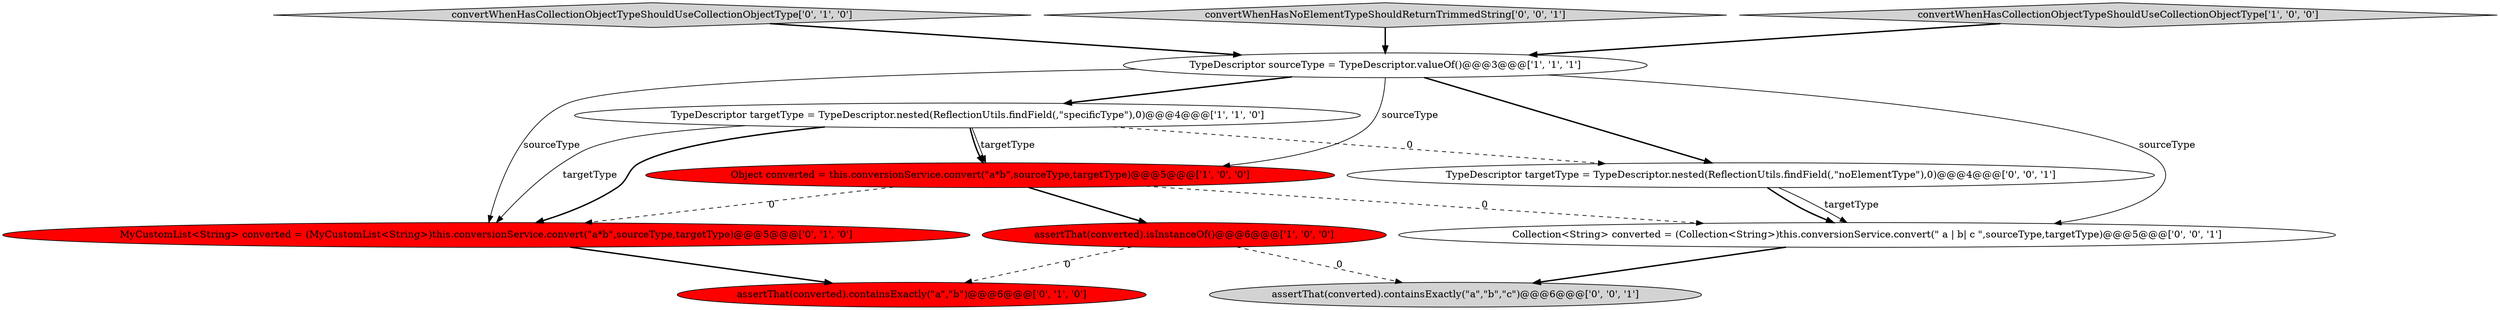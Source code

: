 digraph {
6 [style = filled, label = "assertThat(converted).containsExactly(\"a\",\"b\")@@@6@@@['0', '1', '0']", fillcolor = red, shape = ellipse image = "AAA1AAABBB2BBB"];
5 [style = filled, label = "convertWhenHasCollectionObjectTypeShouldUseCollectionObjectType['0', '1', '0']", fillcolor = lightgray, shape = diamond image = "AAA0AAABBB2BBB"];
2 [style = filled, label = "assertThat(converted).isInstanceOf()@@@6@@@['1', '0', '0']", fillcolor = red, shape = ellipse image = "AAA1AAABBB1BBB"];
0 [style = filled, label = "TypeDescriptor sourceType = TypeDescriptor.valueOf()@@@3@@@['1', '1', '1']", fillcolor = white, shape = ellipse image = "AAA0AAABBB1BBB"];
1 [style = filled, label = "Object converted = this.conversionService.convert(\"a*b\",sourceType,targetType)@@@5@@@['1', '0', '0']", fillcolor = red, shape = ellipse image = "AAA1AAABBB1BBB"];
8 [style = filled, label = "assertThat(converted).containsExactly(\"a\",\"b\",\"c\")@@@6@@@['0', '0', '1']", fillcolor = lightgray, shape = ellipse image = "AAA0AAABBB3BBB"];
7 [style = filled, label = "MyCustomList<String> converted = (MyCustomList<String>)this.conversionService.convert(\"a*b\",sourceType,targetType)@@@5@@@['0', '1', '0']", fillcolor = red, shape = ellipse image = "AAA1AAABBB2BBB"];
4 [style = filled, label = "TypeDescriptor targetType = TypeDescriptor.nested(ReflectionUtils.findField(,\"specificType\"),0)@@@4@@@['1', '1', '0']", fillcolor = white, shape = ellipse image = "AAA0AAABBB1BBB"];
9 [style = filled, label = "convertWhenHasNoElementTypeShouldReturnTrimmedString['0', '0', '1']", fillcolor = lightgray, shape = diamond image = "AAA0AAABBB3BBB"];
3 [style = filled, label = "convertWhenHasCollectionObjectTypeShouldUseCollectionObjectType['1', '0', '0']", fillcolor = lightgray, shape = diamond image = "AAA0AAABBB1BBB"];
10 [style = filled, label = "Collection<String> converted = (Collection<String>)this.conversionService.convert(\" a | b| c \",sourceType,targetType)@@@5@@@['0', '0', '1']", fillcolor = white, shape = ellipse image = "AAA0AAABBB3BBB"];
11 [style = filled, label = "TypeDescriptor targetType = TypeDescriptor.nested(ReflectionUtils.findField(,\"noElementType\"),0)@@@4@@@['0', '0', '1']", fillcolor = white, shape = ellipse image = "AAA0AAABBB3BBB"];
9->0 [style = bold, label=""];
0->11 [style = bold, label=""];
1->10 [style = dashed, label="0"];
0->7 [style = solid, label="sourceType"];
2->8 [style = dashed, label="0"];
4->7 [style = solid, label="targetType"];
4->7 [style = bold, label=""];
3->0 [style = bold, label=""];
0->10 [style = solid, label="sourceType"];
10->8 [style = bold, label=""];
5->0 [style = bold, label=""];
0->4 [style = bold, label=""];
11->10 [style = bold, label=""];
7->6 [style = bold, label=""];
2->6 [style = dashed, label="0"];
4->1 [style = solid, label="targetType"];
1->2 [style = bold, label=""];
4->1 [style = bold, label=""];
11->10 [style = solid, label="targetType"];
0->1 [style = solid, label="sourceType"];
1->7 [style = dashed, label="0"];
4->11 [style = dashed, label="0"];
}
